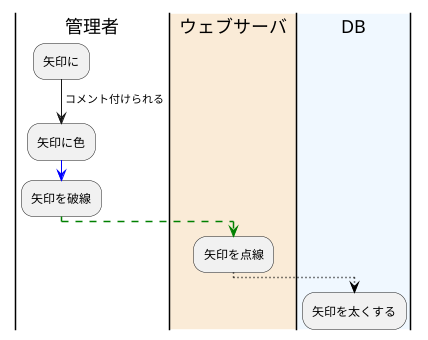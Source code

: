 @startuml swimlane1
| 管理者 |
    :矢印に;
    -> コメント付けられる;
    :矢印に色;
    -[#blue]->
    :矢印を破線;
    -[#green,dashed]->
|#AntiqueWhite| ウェブサーバ |
    :矢印を点線;
    -[#black,dotted]->
|#AliceBlue| DB |
    :矢印を太くする;
    -[#gray,bold]->

@enduml
